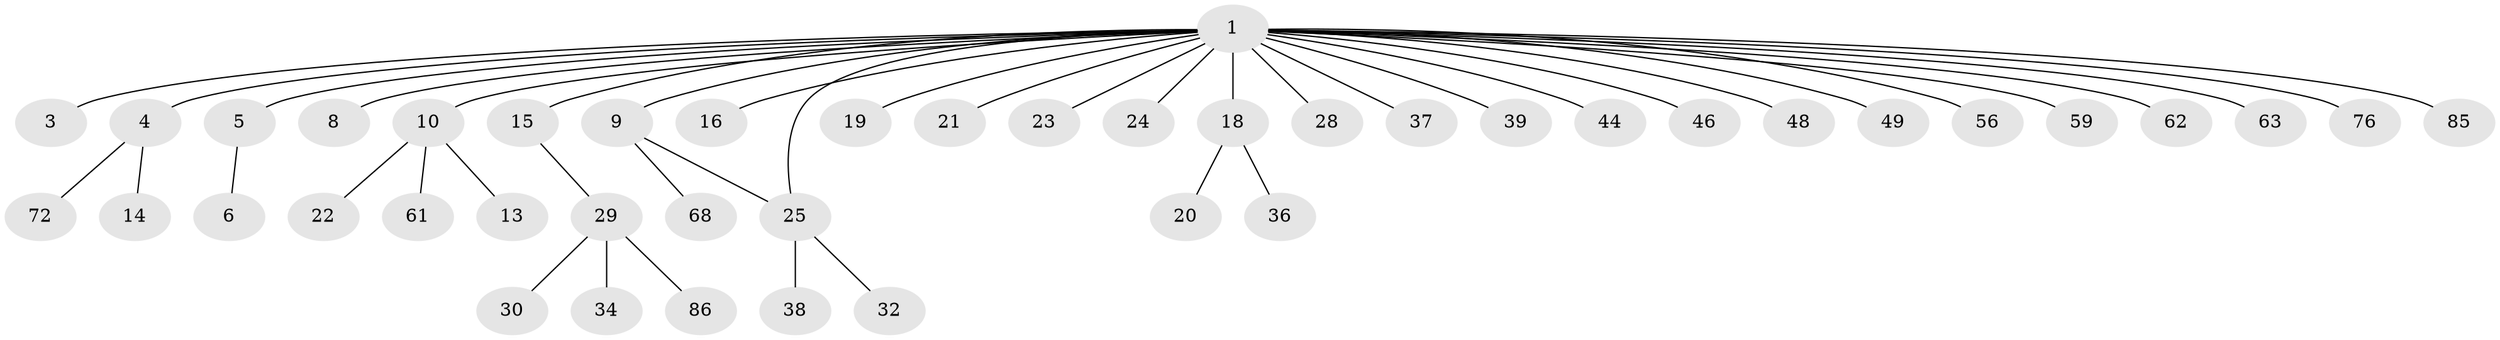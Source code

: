 // original degree distribution, {23: 0.011494252873563218, 7: 0.011494252873563218, 1: 0.6551724137931034, 3: 0.08045977011494253, 2: 0.14942528735632185, 4: 0.05747126436781609, 6: 0.022988505747126436, 8: 0.011494252873563218}
// Generated by graph-tools (version 1.1) at 2025/14/03/09/25 04:14:43]
// undirected, 43 vertices, 43 edges
graph export_dot {
graph [start="1"]
  node [color=gray90,style=filled];
  1 [super="+2+12+31+7+33"];
  3;
  4;
  5;
  6 [super="+11+73"];
  8;
  9;
  10;
  13;
  14 [super="+35"];
  15 [super="+17+50+26+40"];
  16 [super="+52"];
  18 [super="+80"];
  19;
  20;
  21 [super="+66+69"];
  22;
  23 [super="+41"];
  24;
  25 [super="+27+70+53+64+45"];
  28;
  29;
  30;
  32 [super="+43"];
  34;
  36;
  37 [super="+82+83+57+67+47"];
  38;
  39;
  44;
  46;
  48 [super="+60"];
  49 [super="+51"];
  56;
  59;
  61;
  62;
  63 [super="+87+81"];
  68;
  72;
  76;
  85;
  86;
  1 -- 3;
  1 -- 4;
  1 -- 5;
  1 -- 10;
  1 -- 18;
  1 -- 21;
  1 -- 25;
  1 -- 37;
  1 -- 39;
  1 -- 44;
  1 -- 46;
  1 -- 48;
  1 -- 49;
  1 -- 56;
  1 -- 59;
  1 -- 62;
  1 -- 63;
  1 -- 85;
  1 -- 16;
  1 -- 23;
  1 -- 9;
  1 -- 76;
  1 -- 28;
  1 -- 15;
  1 -- 8;
  1 -- 19;
  1 -- 24;
  4 -- 14;
  4 -- 72;
  5 -- 6;
  9 -- 68;
  9 -- 25;
  10 -- 13;
  10 -- 22;
  10 -- 61;
  15 -- 29;
  18 -- 20;
  18 -- 36;
  25 -- 32;
  25 -- 38;
  29 -- 30;
  29 -- 34;
  29 -- 86;
}
